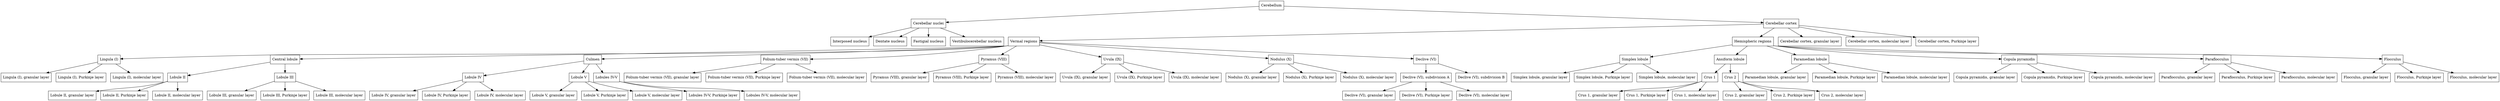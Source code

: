 digraph {
	node [shape=box]
	Cerebellum
	Cerebellum -> "Cerebellar nuclei"
	"Cerebellar nuclei"
	"Cerebellar nuclei" -> "Interposed nucleus"
	"Interposed nucleus"
	"Cerebellar nuclei" -> "Dentate nucleus"
	"Dentate nucleus"
	"Cerebellar nuclei" -> "Fastigial nucleus"
	"Fastigial nucleus"
	"Cerebellar nuclei" -> "Vestibulocerebellar nucleus"
	"Vestibulocerebellar nucleus"
	Cerebellum -> "Cerebellar cortex"
	"Cerebellar cortex"
	"Cerebellar cortex" -> "Vermal regions"
	"Vermal regions"
	"Vermal regions" -> "Lingula (I)"
	"Lingula (I)"
	"Lingula (I)" -> "Lingula (I), granular layer"
	"Lingula (I), granular layer"
	"Lingula (I)" -> "Lingula (I), Purkinje layer"
	"Lingula (I), Purkinje layer"
	"Lingula (I)" -> "Lingula (I), molecular layer"
	"Lingula (I), molecular layer"
	"Vermal regions" -> "Central lobule"
	"Central lobule"
	"Central lobule" -> "Lobule II"
	"Lobule II"
	"Lobule II" -> "Lobule II, granular layer"
	"Lobule II, granular layer"
	"Lobule II" -> "Lobule II, Purkinje layer"
	"Lobule II, Purkinje layer"
	"Lobule II" -> "Lobule II, molecular layer"
	"Lobule II, molecular layer"
	"Central lobule" -> "Lobule III"
	"Lobule III"
	"Lobule III" -> "Lobule III, granular layer"
	"Lobule III, granular layer"
	"Lobule III" -> "Lobule III, Purkinje layer"
	"Lobule III, Purkinje layer"
	"Lobule III" -> "Lobule III, molecular layer"
	"Lobule III, molecular layer"
	"Vermal regions" -> Culmen
	Culmen
	Culmen -> "Lobule IV"
	"Lobule IV"
	"Lobule IV" -> "Lobule IV, granular layer"
	"Lobule IV, granular layer"
	"Lobule IV" -> "Lobule IV, Purkinje layer"
	"Lobule IV, Purkinje layer"
	"Lobule IV" -> "Lobule IV, molecular layer"
	"Lobule IV, molecular layer"
	Culmen -> "Lobule V"
	"Lobule V"
	"Lobule V" -> "Lobule V, granular layer"
	"Lobule V, granular layer"
	"Lobule V" -> "Lobule V, Purkinje layer"
	"Lobule V, Purkinje layer"
	"Lobule V" -> "Lobule V, molecular layer"
	"Lobule V, molecular layer"
	Culmen -> "Lobules IV-V"
	"Lobules IV-V"
	"Lobules IV-V" -> "Lobules IV-V, Purkinje layer"
	"Lobules IV-V, Purkinje layer"
	"Lobules IV-V" -> "Lobules IV-V, molecular layer"
	"Lobules IV-V, molecular layer"
	"Vermal regions" -> "Folium-tuber vermis (VII)"
	"Folium-tuber vermis (VII)"
	"Folium-tuber vermis (VII)" -> "Folium-tuber vermis (VII), granular layer"
	"Folium-tuber vermis (VII), granular layer"
	"Folium-tuber vermis (VII)" -> "Folium-tuber vermis (VII), Purkinje layer"
	"Folium-tuber vermis (VII), Purkinje layer"
	"Folium-tuber vermis (VII)" -> "Folium-tuber vermis (VII), molecular layer"
	"Folium-tuber vermis (VII), molecular layer"
	"Vermal regions" -> "Pyramus (VIII)"
	"Pyramus (VIII)"
	"Pyramus (VIII)" -> "Pyramus (VIII), granular layer"
	"Pyramus (VIII), granular layer"
	"Pyramus (VIII)" -> "Pyramus (VIII), Purkinje layer"
	"Pyramus (VIII), Purkinje layer"
	"Pyramus (VIII)" -> "Pyramus (VIII), molecular layer"
	"Pyramus (VIII), molecular layer"
	"Vermal regions" -> "Uvula (IX)"
	"Uvula (IX)"
	"Uvula (IX)" -> "Uvula (IX), granular layer"
	"Uvula (IX), granular layer"
	"Uvula (IX)" -> "Uvula (IX), Purkinje layer"
	"Uvula (IX), Purkinje layer"
	"Uvula (IX)" -> "Uvula (IX), molecular layer"
	"Uvula (IX), molecular layer"
	"Vermal regions" -> "Nodulus (X)"
	"Nodulus (X)"
	"Nodulus (X)" -> "Nodulus (X), granular layer"
	"Nodulus (X), granular layer"
	"Nodulus (X)" -> "Nodulus (X), Purkinje layer"
	"Nodulus (X), Purkinje layer"
	"Nodulus (X)" -> "Nodulus (X), molecular layer"
	"Nodulus (X), molecular layer"
	"Vermal regions" -> "Declive (VI)"
	"Declive (VI)"
	"Declive (VI)" -> "Declive (VI), subdivision A"
	"Declive (VI), subdivision A"
	"Declive (VI), subdivision A" -> "Declive (VI), granular layer"
	"Declive (VI), granular layer"
	"Declive (VI), subdivision A" -> "Declive (VI), Purkinje layer"
	"Declive (VI), Purkinje layer"
	"Declive (VI), subdivision A" -> "Declive (VI), molecular layer"
	"Declive (VI), molecular layer"
	"Declive (VI)" -> "Declive (VI), subdivision B"
	"Declive (VI), subdivision B"
	"Cerebellar cortex" -> "Hemispheric regions"
	"Hemispheric regions"
	"Hemispheric regions" -> "Simplex lobule"
	"Simplex lobule"
	"Simplex lobule" -> "Simplex lobule, granular layer"
	"Simplex lobule, granular layer"
	"Simplex lobule" -> "Simplex lobule, Purkinje layer"
	"Simplex lobule, Purkinje layer"
	"Simplex lobule" -> "Simplex lobule, molecular layer"
	"Simplex lobule, molecular layer"
	"Hemispheric regions" -> "Ansiform lobule"
	"Ansiform lobule"
	"Ansiform lobule" -> "Crus 1"
	"Crus 1"
	"Crus 1" -> "Crus 1, granular layer"
	"Crus 1, granular layer"
	"Crus 1" -> "Crus 1, Purkinje layer"
	"Crus 1, Purkinje layer"
	"Crus 1" -> "Crus 1, molecular layer"
	"Crus 1, molecular layer"
	"Ansiform lobule" -> "Crus 2"
	"Crus 2"
	"Crus 2" -> "Crus 2, granular layer"
	"Crus 2, granular layer"
	"Crus 2" -> "Crus 2, Purkinje layer"
	"Crus 2, Purkinje layer"
	"Crus 2" -> "Crus 2, molecular layer"
	"Crus 2, molecular layer"
	"Hemispheric regions" -> "Paramedian lobule"
	"Paramedian lobule"
	"Paramedian lobule" -> "Paramedian lobule, granular layer"
	"Paramedian lobule, granular layer"
	"Paramedian lobule" -> "Paramedian lobule, Purkinje layer"
	"Paramedian lobule, Purkinje layer"
	"Paramedian lobule" -> "Paramedian lobule, molecular layer"
	"Paramedian lobule, molecular layer"
	"Hemispheric regions" -> "Copula pyramidis"
	"Copula pyramidis"
	"Copula pyramidis" -> "Copula pyramidis, granular layer"
	"Copula pyramidis, granular layer"
	"Copula pyramidis" -> "Copula pyramidis, Purkinje layer"
	"Copula pyramidis, Purkinje layer"
	"Copula pyramidis" -> "Copula pyramidis, molecular layer"
	"Copula pyramidis, molecular layer"
	"Hemispheric regions" -> Paraflocculus
	Paraflocculus
	Paraflocculus -> "Paraflocculus, granular layer"
	"Paraflocculus, granular layer"
	Paraflocculus -> "Paraflocculus, Purkinje layer"
	"Paraflocculus, Purkinje layer"
	Paraflocculus -> "Paraflocculus, molecular layer"
	"Paraflocculus, molecular layer"
	"Hemispheric regions" -> Flocculus
	Flocculus
	Flocculus -> "Flocculus, granular layer"
	"Flocculus, granular layer"
	Flocculus -> "Flocculus, Purkinje layer"
	"Flocculus, Purkinje layer"
	Flocculus -> "Flocculus, molecular layer"
	"Flocculus, molecular layer"
	"Cerebellar cortex" -> "Cerebellar cortex, granular layer"
	"Cerebellar cortex, granular layer"
	"Cerebellar cortex" -> "Cerebellar cortex, molecular layer"
	"Cerebellar cortex, molecular layer"
	"Cerebellar cortex" -> "Cerebellar cortex, Purkinje layer"
	"Cerebellar cortex, Purkinje layer"
}
